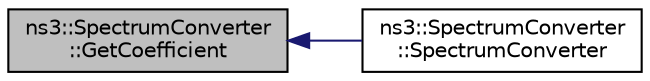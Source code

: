 digraph "ns3::SpectrumConverter::GetCoefficient"
{
  edge [fontname="Helvetica",fontsize="10",labelfontname="Helvetica",labelfontsize="10"];
  node [fontname="Helvetica",fontsize="10",shape=record];
  rankdir="LR";
  Node1 [label="ns3::SpectrumConverter\l::GetCoefficient",height=0.2,width=0.4,color="black", fillcolor="grey75", style="filled", fontcolor="black"];
  Node1 -> Node2 [dir="back",color="midnightblue",fontsize="10",style="solid"];
  Node2 [label="ns3::SpectrumConverter\l::SpectrumConverter",height=0.2,width=0.4,color="black", fillcolor="white", style="filled",URL="$de/dc7/classns3_1_1SpectrumConverter.html#a1e759b343b89a981e3b774ed15aacdad"];
}
